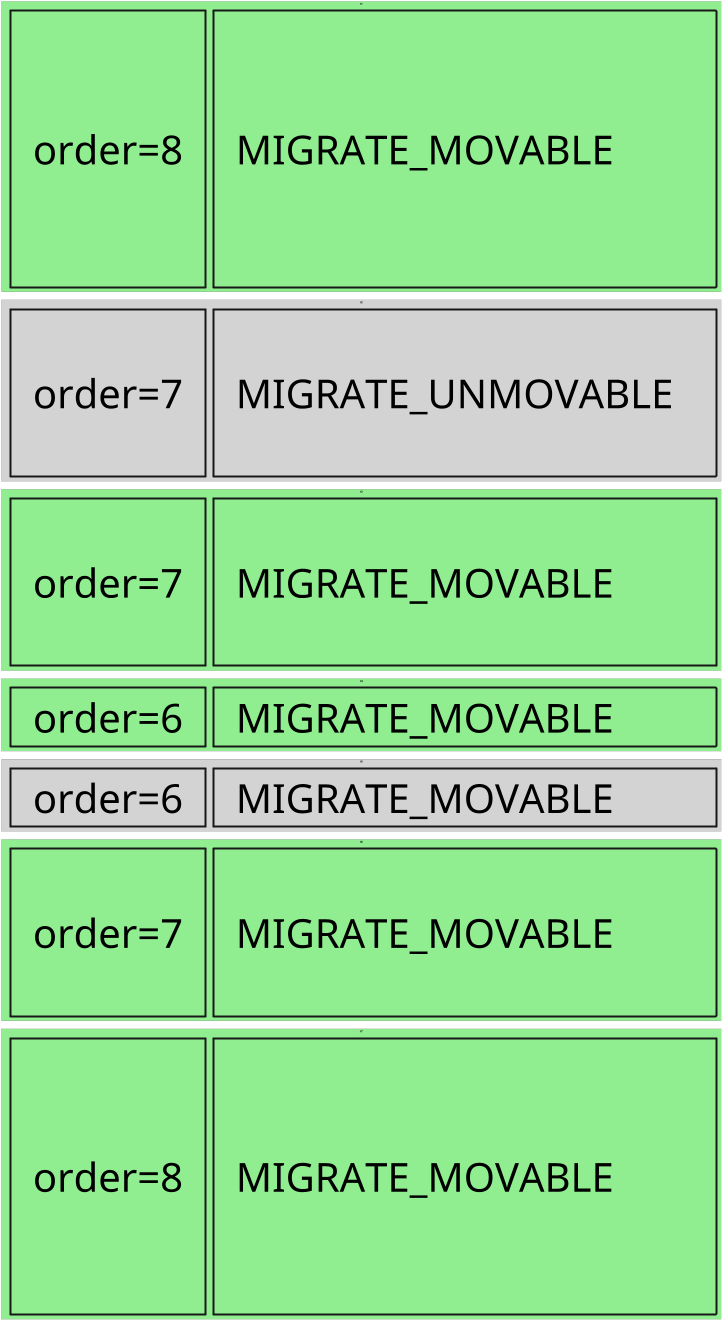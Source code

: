 @startuml
scale 1/5

skinparam Component {
    Style rectangle
    FontSize 200
    BorderThickness 10
    BackgroundColor transparent
}

skinparam Rectangle {
    BackgroundColor transparent
    BorderThickness 0
}

rectangle r1 #LightGreen {
    component "\n\n  order=8  \n\n" as ord1
    component "\n\n  MIGRATE_MOVABLE\t\t\n\n" as mig1

    ord1-right[hidden]-mig1
}

rectangle r2 #LightGrey {
    component "\n  order=7  \n" as ord2
    component "\n  MIGRATE_UNMOVABLE\t\n" as mig2

    ord2-right[hidden]-mig2
}

rectangle r3 #LightGreen {
    component "\n  order=7  \n" as ord3
    component "\n  MIGRATE_MOVABLE\t\t\n" as mig3

    ord3-right[hidden]-mig3
}

rectangle r4 #LightGreen {
    component "  order=6  " as ord4
    component "  MIGRATE_MOVABLE\t\t" as mig4

    ord4-right[hidden]-mig4
}

rectangle r5 #LightGrey {
    component "  order=6  " as ord5
    component "  MIGRATE_MOVABLE\t\t" as mig5

    ord5-right[hidden]-mig5
}

rectangle r6 #LightGreen {
    component "\n  order=7  \n" as ord6
    component "\n  MIGRATE_MOVABLE\t\t\n" as mig6

    ord6-right[hidden]-mig6
}

rectangle r7 #LightGreen {
    component "\n\n  order=8  \n\n" as ord7
    component "\n\n  MIGRATE_MOVABLE\t\t\n\n" as mig7

    ord7-right[hidden]-mig7
}

r1-down[hidden]-r2
r2-down[hidden]-r3
r3-down[hidden]-r4
r4-down[hidden]-r5
r5-down[hidden]-r6
r6-down[hidden]-r7

@enduml